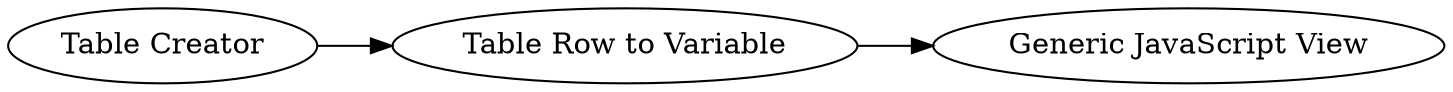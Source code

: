 digraph {
	2 -> 3
	3 -> 1
	1 [label="Generic JavaScript View"]
	3 [label="Table Row to Variable"]
	2 [label="Table Creator"]
	rankdir=LR
}
